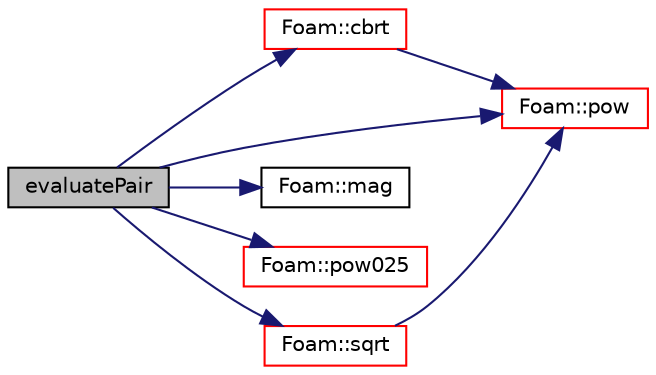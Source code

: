 digraph "evaluatePair"
{
  bgcolor="transparent";
  edge [fontname="Helvetica",fontsize="10",labelfontname="Helvetica",labelfontsize="10"];
  node [fontname="Helvetica",fontsize="10",shape=record];
  rankdir="LR";
  Node48 [label="evaluatePair",height=0.2,width=0.4,color="black", fillcolor="grey75", style="filled", fontcolor="black"];
  Node48 -> Node49 [color="midnightblue",fontsize="10",style="solid",fontname="Helvetica"];
  Node49 [label="Foam::cbrt",height=0.2,width=0.4,color="red",URL="$a21851.html#aca0b7feea326c0e1e9e04078a319d019"];
  Node49 -> Node54 [color="midnightblue",fontsize="10",style="solid",fontname="Helvetica"];
  Node54 [label="Foam::pow",height=0.2,width=0.4,color="red",URL="$a21851.html#a7500c8e9d27a442adc75e287de074c7c"];
  Node48 -> Node55 [color="midnightblue",fontsize="10",style="solid",fontname="Helvetica"];
  Node55 [label="Foam::mag",height=0.2,width=0.4,color="black",URL="$a21851.html#a929da2a3fdcf3dacbbe0487d3a330dae"];
  Node48 -> Node54 [color="midnightblue",fontsize="10",style="solid",fontname="Helvetica"];
  Node48 -> Node56 [color="midnightblue",fontsize="10",style="solid",fontname="Helvetica"];
  Node56 [label="Foam::pow025",height=0.2,width=0.4,color="red",URL="$a21851.html#af8d7dc24dfce32ee37c1210e616966e1"];
  Node48 -> Node57 [color="midnightblue",fontsize="10",style="solid",fontname="Helvetica"];
  Node57 [label="Foam::sqrt",height=0.2,width=0.4,color="red",URL="$a21851.html#a8616bd62eebf2342a80222fecb1bda71"];
  Node57 -> Node54 [color="midnightblue",fontsize="10",style="solid",fontname="Helvetica"];
}
